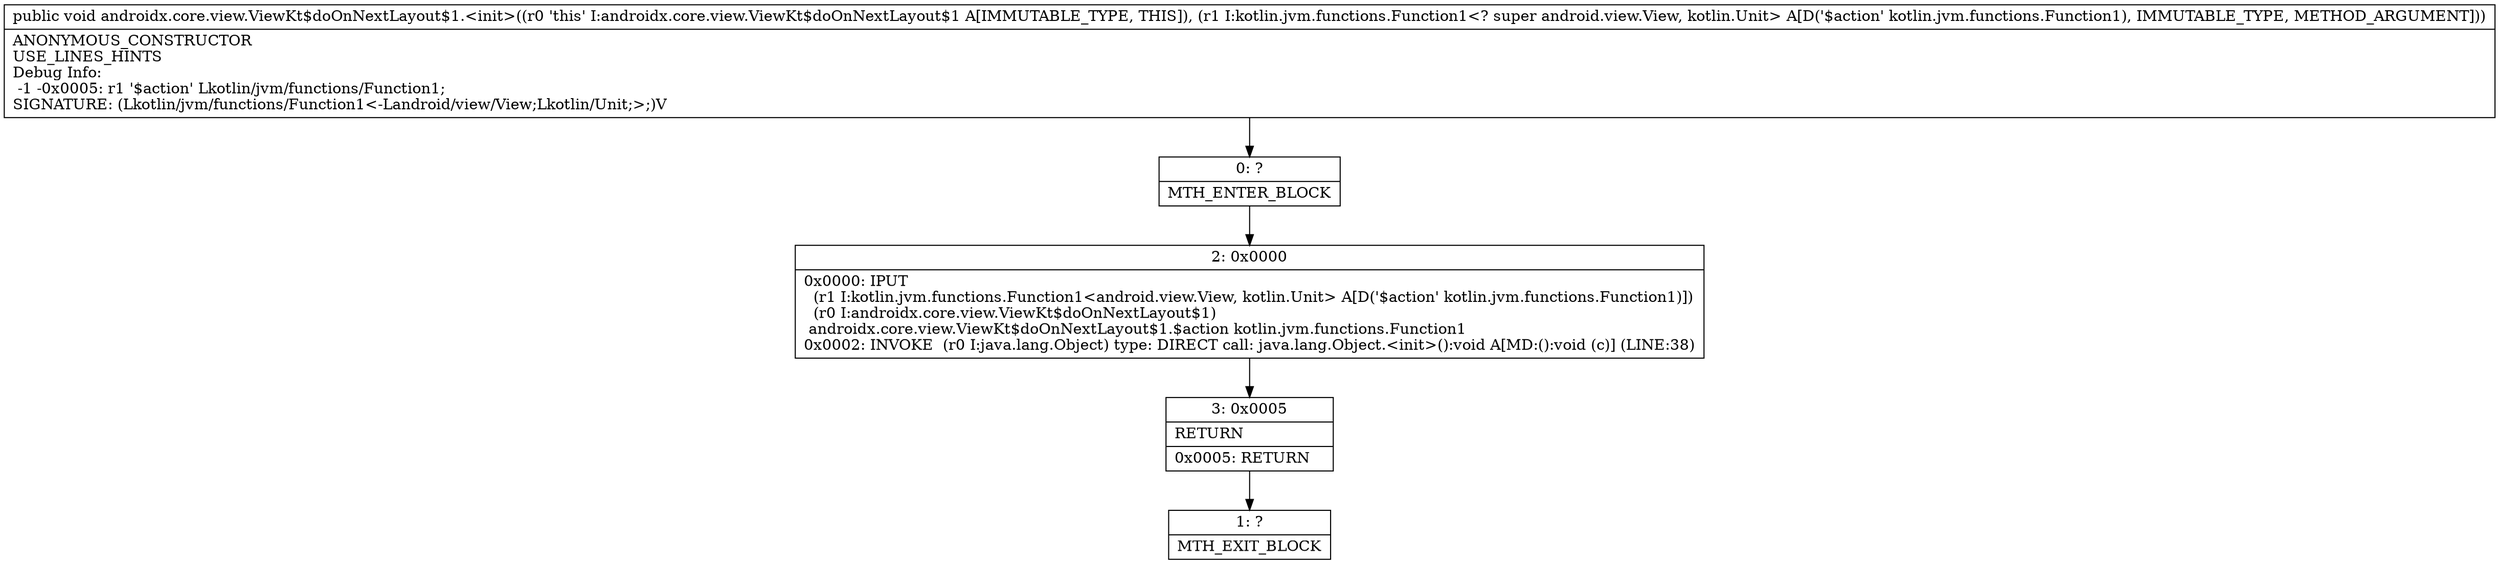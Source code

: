 digraph "CFG forandroidx.core.view.ViewKt$doOnNextLayout$1.\<init\>(Lkotlin\/jvm\/functions\/Function1;)V" {
Node_0 [shape=record,label="{0\:\ ?|MTH_ENTER_BLOCK\l}"];
Node_2 [shape=record,label="{2\:\ 0x0000|0x0000: IPUT  \l  (r1 I:kotlin.jvm.functions.Function1\<android.view.View, kotlin.Unit\> A[D('$action' kotlin.jvm.functions.Function1)])\l  (r0 I:androidx.core.view.ViewKt$doOnNextLayout$1)\l androidx.core.view.ViewKt$doOnNextLayout$1.$action kotlin.jvm.functions.Function1 \l0x0002: INVOKE  (r0 I:java.lang.Object) type: DIRECT call: java.lang.Object.\<init\>():void A[MD:():void (c)] (LINE:38)\l}"];
Node_3 [shape=record,label="{3\:\ 0x0005|RETURN\l|0x0005: RETURN   \l}"];
Node_1 [shape=record,label="{1\:\ ?|MTH_EXIT_BLOCK\l}"];
MethodNode[shape=record,label="{public void androidx.core.view.ViewKt$doOnNextLayout$1.\<init\>((r0 'this' I:androidx.core.view.ViewKt$doOnNextLayout$1 A[IMMUTABLE_TYPE, THIS]), (r1 I:kotlin.jvm.functions.Function1\<? super android.view.View, kotlin.Unit\> A[D('$action' kotlin.jvm.functions.Function1), IMMUTABLE_TYPE, METHOD_ARGUMENT]))  | ANONYMOUS_CONSTRUCTOR\lUSE_LINES_HINTS\lDebug Info:\l  \-1 \-0x0005: r1 '$action' Lkotlin\/jvm\/functions\/Function1;\lSIGNATURE: (Lkotlin\/jvm\/functions\/Function1\<\-Landroid\/view\/View;Lkotlin\/Unit;\>;)V\l}"];
MethodNode -> Node_0;Node_0 -> Node_2;
Node_2 -> Node_3;
Node_3 -> Node_1;
}

